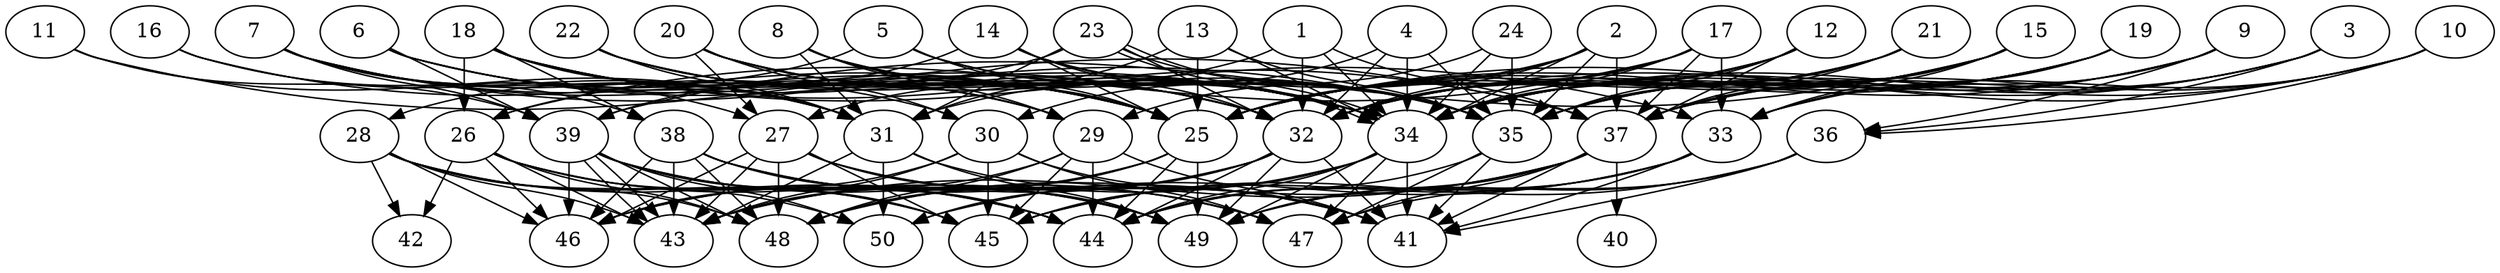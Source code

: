 // DAG automatically generated by daggen at Tue Aug  6 16:32:29 2019
// ./daggen --dot -n 50 --ccr 0.4 --fat 0.8 --regular 0.5 --density 0.9 --mindata 5242880 --maxdata 52428800 
digraph G {
  1 [size="13701120", alpha="0.01", expect_size="5480448"] 
  1 -> 27 [size ="5480448"]
  1 -> 32 [size ="5480448"]
  1 -> 34 [size ="5480448"]
  1 -> 37 [size ="5480448"]
  2 [size="117048320", alpha="0.14", expect_size="46819328"] 
  2 -> 25 [size ="46819328"]
  2 -> 31 [size ="46819328"]
  2 -> 32 [size ="46819328"]
  2 -> 34 [size ="46819328"]
  2 -> 35 [size ="46819328"]
  2 -> 37 [size ="46819328"]
  3 [size="87329280", alpha="0.04", expect_size="34931712"] 
  3 -> 32 [size ="34931712"]
  3 -> 34 [size ="34931712"]
  3 -> 35 [size ="34931712"]
  3 -> 36 [size ="34931712"]
  3 -> 37 [size ="34931712"]
  4 [size="113495040", alpha="0.09", expect_size="45398016"] 
  4 -> 30 [size ="45398016"]
  4 -> 32 [size ="45398016"]
  4 -> 34 [size ="45398016"]
  4 -> 35 [size ="45398016"]
  5 [size="125143040", alpha="0.10", expect_size="50057216"] 
  5 -> 25 [size ="50057216"]
  5 -> 28 [size ="50057216"]
  5 -> 34 [size ="50057216"]
  5 -> 35 [size ="50057216"]
  6 [size="128389120", alpha="0.17", expect_size="51355648"] 
  6 -> 25 [size ="51355648"]
  6 -> 29 [size ="51355648"]
  6 -> 32 [size ="51355648"]
  6 -> 34 [size ="51355648"]
  6 -> 39 [size ="51355648"]
  7 [size="65016320", alpha="0.09", expect_size="26006528"] 
  7 -> 25 [size ="26006528"]
  7 -> 30 [size ="26006528"]
  7 -> 31 [size ="26006528"]
  7 -> 32 [size ="26006528"]
  7 -> 35 [size ="26006528"]
  7 -> 38 [size ="26006528"]
  7 -> 39 [size ="26006528"]
  8 [size="79247360", alpha="0.17", expect_size="31698944"] 
  8 -> 25 [size ="31698944"]
  8 -> 29 [size ="31698944"]
  8 -> 31 [size ="31698944"]
  8 -> 34 [size ="31698944"]
  8 -> 35 [size ="31698944"]
  9 [size="29680640", alpha="0.04", expect_size="11872256"] 
  9 -> 25 [size ="11872256"]
  9 -> 33 [size ="11872256"]
  9 -> 34 [size ="11872256"]
  9 -> 35 [size ="11872256"]
  9 -> 36 [size ="11872256"]
  10 [size="19202560", alpha="0.08", expect_size="7681024"] 
  10 -> 25 [size ="7681024"]
  10 -> 33 [size ="7681024"]
  10 -> 34 [size ="7681024"]
  10 -> 36 [size ="7681024"]
  10 -> 37 [size ="7681024"]
  11 [size="75504640", alpha="0.17", expect_size="30201856"] 
  11 -> 31 [size ="30201856"]
  11 -> 37 [size ="30201856"]
  11 -> 39 [size ="30201856"]
  12 [size="78883840", alpha="0.09", expect_size="31553536"] 
  12 -> 25 [size ="31553536"]
  12 -> 32 [size ="31553536"]
  12 -> 34 [size ="31553536"]
  12 -> 35 [size ="31553536"]
  12 -> 37 [size ="31553536"]
  13 [size="41756160", alpha="0.10", expect_size="16702464"] 
  13 -> 25 [size ="16702464"]
  13 -> 31 [size ="16702464"]
  13 -> 34 [size ="16702464"]
  13 -> 35 [size ="16702464"]
  14 [size="67258880", alpha="0.11", expect_size="26903552"] 
  14 -> 25 [size ="26903552"]
  14 -> 32 [size ="26903552"]
  14 -> 34 [size ="26903552"]
  14 -> 35 [size ="26903552"]
  14 -> 39 [size ="26903552"]
  15 [size="122081280", alpha="0.09", expect_size="48832512"] 
  15 -> 25 [size ="48832512"]
  15 -> 32 [size ="48832512"]
  15 -> 33 [size ="48832512"]
  15 -> 34 [size ="48832512"]
  15 -> 35 [size ="48832512"]
  15 -> 37 [size ="48832512"]
  15 -> 39 [size ="48832512"]
  16 [size="60416000", alpha="0.17", expect_size="24166400"] 
  16 -> 25 [size ="24166400"]
  16 -> 27 [size ="24166400"]
  16 -> 31 [size ="24166400"]
  17 [size="44193280", alpha="0.10", expect_size="17677312"] 
  17 -> 25 [size ="17677312"]
  17 -> 26 [size ="17677312"]
  17 -> 32 [size ="17677312"]
  17 -> 33 [size ="17677312"]
  17 -> 34 [size ="17677312"]
  17 -> 37 [size ="17677312"]
  18 [size="97600000", alpha="0.19", expect_size="39040000"] 
  18 -> 25 [size ="39040000"]
  18 -> 26 [size ="39040000"]
  18 -> 29 [size ="39040000"]
  18 -> 31 [size ="39040000"]
  18 -> 33 [size ="39040000"]
  18 -> 34 [size ="39040000"]
  18 -> 37 [size ="39040000"]
  18 -> 38 [size ="39040000"]
  19 [size="77327360", alpha="0.19", expect_size="30930944"] 
  19 -> 25 [size ="30930944"]
  19 -> 32 [size ="30930944"]
  19 -> 33 [size ="30930944"]
  19 -> 34 [size ="30930944"]
  19 -> 35 [size ="30930944"]
  20 [size="102842880", alpha="0.12", expect_size="41137152"] 
  20 -> 25 [size ="41137152"]
  20 -> 27 [size ="41137152"]
  20 -> 30 [size ="41137152"]
  20 -> 32 [size ="41137152"]
  20 -> 34 [size ="41137152"]
  20 -> 35 [size ="41137152"]
  21 [size="33090560", alpha="0.05", expect_size="13236224"] 
  21 -> 25 [size ="13236224"]
  21 -> 32 [size ="13236224"]
  21 -> 34 [size ="13236224"]
  21 -> 35 [size ="13236224"]
  21 -> 37 [size ="13236224"]
  22 [size="130769920", alpha="0.16", expect_size="52307968"] 
  22 -> 25 [size ="52307968"]
  22 -> 29 [size ="52307968"]
  22 -> 31 [size ="52307968"]
  22 -> 32 [size ="52307968"]
  22 -> 34 [size ="52307968"]
  23 [size="67950080", alpha="0.19", expect_size="27180032"] 
  23 -> 26 [size ="27180032"]
  23 -> 31 [size ="27180032"]
  23 -> 32 [size ="27180032"]
  23 -> 34 [size ="27180032"]
  23 -> 34 [size ="27180032"]
  23 -> 35 [size ="27180032"]
  24 [size="128099840", alpha="0.19", expect_size="51239936"] 
  24 -> 29 [size ="51239936"]
  24 -> 34 [size ="51239936"]
  24 -> 35 [size ="51239936"]
  25 [size="73761280", alpha="0.18", expect_size="29504512"] 
  25 -> 43 [size ="29504512"]
  25 -> 44 [size ="29504512"]
  25 -> 46 [size ="29504512"]
  25 -> 48 [size ="29504512"]
  25 -> 49 [size ="29504512"]
  26 [size="123980800", alpha="0.17", expect_size="49592320"] 
  26 -> 42 [size ="49592320"]
  26 -> 43 [size ="49592320"]
  26 -> 44 [size ="49592320"]
  26 -> 45 [size ="49592320"]
  26 -> 46 [size ="49592320"]
  26 -> 48 [size ="49592320"]
  26 -> 49 [size ="49592320"]
  27 [size="107299840", alpha="0.05", expect_size="42919936"] 
  27 -> 41 [size ="42919936"]
  27 -> 43 [size ="42919936"]
  27 -> 45 [size ="42919936"]
  27 -> 46 [size ="42919936"]
  27 -> 47 [size ="42919936"]
  27 -> 48 [size ="42919936"]
  27 -> 49 [size ="42919936"]
  28 [size="47024640", alpha="0.04", expect_size="18809856"] 
  28 -> 42 [size ="18809856"]
  28 -> 43 [size ="18809856"]
  28 -> 44 [size ="18809856"]
  28 -> 45 [size ="18809856"]
  28 -> 46 [size ="18809856"]
  28 -> 48 [size ="18809856"]
  28 -> 50 [size ="18809856"]
  29 [size="39029760", alpha="0.05", expect_size="15611904"] 
  29 -> 41 [size ="15611904"]
  29 -> 43 [size ="15611904"]
  29 -> 44 [size ="15611904"]
  29 -> 45 [size ="15611904"]
  29 -> 48 [size ="15611904"]
  30 [size="34112000", alpha="0.08", expect_size="13644800"] 
  30 -> 41 [size ="13644800"]
  30 -> 43 [size ="13644800"]
  30 -> 45 [size ="13644800"]
  30 -> 46 [size ="13644800"]
  30 -> 47 [size ="13644800"]
  31 [size="105341440", alpha="0.01", expect_size="42136576"] 
  31 -> 41 [size ="42136576"]
  31 -> 43 [size ="42136576"]
  31 -> 49 [size ="42136576"]
  31 -> 50 [size ="42136576"]
  32 [size="17382400", alpha="0.05", expect_size="6952960"] 
  32 -> 41 [size ="6952960"]
  32 -> 44 [size ="6952960"]
  32 -> 46 [size ="6952960"]
  32 -> 48 [size ="6952960"]
  32 -> 49 [size ="6952960"]
  32 -> 50 [size ="6952960"]
  33 [size="110105600", alpha="0.15", expect_size="44042240"] 
  33 -> 41 [size ="44042240"]
  33 -> 44 [size ="44042240"]
  33 -> 45 [size ="44042240"]
  33 -> 49 [size ="44042240"]
  33 -> 50 [size ="44042240"]
  34 [size="103841280", alpha="0.13", expect_size="41536512"] 
  34 -> 41 [size ="41536512"]
  34 -> 43 [size ="41536512"]
  34 -> 44 [size ="41536512"]
  34 -> 45 [size ="41536512"]
  34 -> 47 [size ="41536512"]
  34 -> 49 [size ="41536512"]
  35 [size="98979840", alpha="0.10", expect_size="39591936"] 
  35 -> 41 [size ="39591936"]
  35 -> 44 [size ="39591936"]
  35 -> 47 [size ="39591936"]
  36 [size="89592320", alpha="0.15", expect_size="35836928"] 
  36 -> 41 [size ="35836928"]
  36 -> 45 [size ="35836928"]
  36 -> 47 [size ="35836928"]
  36 -> 49 [size ="35836928"]
  37 [size="73000960", alpha="0.05", expect_size="29200384"] 
  37 -> 40 [size ="29200384"]
  37 -> 41 [size ="29200384"]
  37 -> 43 [size ="29200384"]
  37 -> 44 [size ="29200384"]
  37 -> 47 [size ="29200384"]
  37 -> 48 [size ="29200384"]
  37 -> 49 [size ="29200384"]
  38 [size="101109760", alpha="0.09", expect_size="40443904"] 
  38 -> 41 [size ="40443904"]
  38 -> 43 [size ="40443904"]
  38 -> 44 [size ="40443904"]
  38 -> 46 [size ="40443904"]
  38 -> 47 [size ="40443904"]
  38 -> 48 [size ="40443904"]
  38 -> 49 [size ="40443904"]
  39 [size="122099200", alpha="0.05", expect_size="48839680"] 
  39 -> 43 [size ="48839680"]
  39 -> 43 [size ="48839680"]
  39 -> 44 [size ="48839680"]
  39 -> 45 [size ="48839680"]
  39 -> 46 [size ="48839680"]
  39 -> 47 [size ="48839680"]
  39 -> 48 [size ="48839680"]
  39 -> 49 [size ="48839680"]
  39 -> 50 [size ="48839680"]
  40 [size="34575360", alpha="0.15", expect_size="13830144"] 
  41 [size="80568320", alpha="0.09", expect_size="32227328"] 
  42 [size="86545920", alpha="0.03", expect_size="34618368"] 
  43 [size="118284800", alpha="0.07", expect_size="47313920"] 
  44 [size="86474240", alpha="0.09", expect_size="34589696"] 
  45 [size="45263360", alpha="0.02", expect_size="18105344"] 
  46 [size="103631360", alpha="0.14", expect_size="41452544"] 
  47 [size="72957440", alpha="0.02", expect_size="29182976"] 
  48 [size="102292480", alpha="0.16", expect_size="40916992"] 
  49 [size="40202240", alpha="0.13", expect_size="16080896"] 
  50 [size="68871680", alpha="0.15", expect_size="27548672"] 
}

